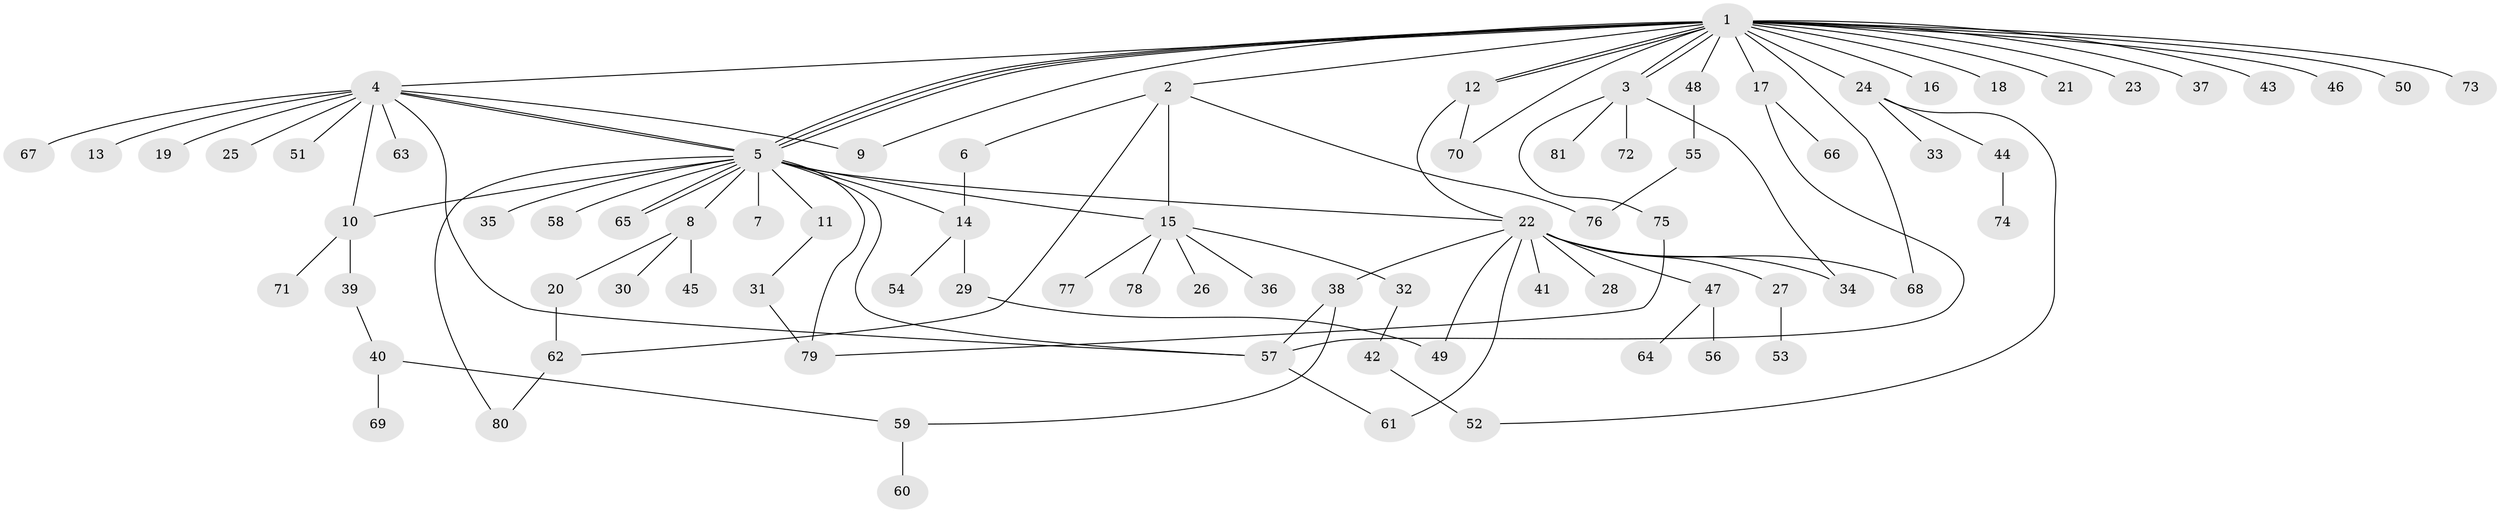 // coarse degree distribution, {23: 0.015625, 5: 0.046875, 11: 0.03125, 19: 0.015625, 1: 0.53125, 4: 0.03125, 2: 0.21875, 3: 0.09375, 7: 0.015625}
// Generated by graph-tools (version 1.1) at 2025/51/02/27/25 19:51:57]
// undirected, 81 vertices, 107 edges
graph export_dot {
graph [start="1"]
  node [color=gray90,style=filled];
  1;
  2;
  3;
  4;
  5;
  6;
  7;
  8;
  9;
  10;
  11;
  12;
  13;
  14;
  15;
  16;
  17;
  18;
  19;
  20;
  21;
  22;
  23;
  24;
  25;
  26;
  27;
  28;
  29;
  30;
  31;
  32;
  33;
  34;
  35;
  36;
  37;
  38;
  39;
  40;
  41;
  42;
  43;
  44;
  45;
  46;
  47;
  48;
  49;
  50;
  51;
  52;
  53;
  54;
  55;
  56;
  57;
  58;
  59;
  60;
  61;
  62;
  63;
  64;
  65;
  66;
  67;
  68;
  69;
  70;
  71;
  72;
  73;
  74;
  75;
  76;
  77;
  78;
  79;
  80;
  81;
  1 -- 2;
  1 -- 3;
  1 -- 3;
  1 -- 4;
  1 -- 5;
  1 -- 5;
  1 -- 5;
  1 -- 9;
  1 -- 12;
  1 -- 12;
  1 -- 16;
  1 -- 17;
  1 -- 18;
  1 -- 21;
  1 -- 23;
  1 -- 24;
  1 -- 37;
  1 -- 43;
  1 -- 46;
  1 -- 48;
  1 -- 50;
  1 -- 68;
  1 -- 70;
  1 -- 73;
  2 -- 6;
  2 -- 15;
  2 -- 62;
  2 -- 76;
  3 -- 34;
  3 -- 72;
  3 -- 75;
  3 -- 81;
  4 -- 5;
  4 -- 5;
  4 -- 9;
  4 -- 10;
  4 -- 13;
  4 -- 19;
  4 -- 25;
  4 -- 51;
  4 -- 57;
  4 -- 63;
  4 -- 67;
  5 -- 7;
  5 -- 8;
  5 -- 10;
  5 -- 11;
  5 -- 14;
  5 -- 15;
  5 -- 22;
  5 -- 35;
  5 -- 57;
  5 -- 58;
  5 -- 65;
  5 -- 65;
  5 -- 79;
  5 -- 80;
  6 -- 14;
  8 -- 20;
  8 -- 30;
  8 -- 45;
  10 -- 39;
  10 -- 71;
  11 -- 31;
  12 -- 22;
  12 -- 70;
  14 -- 29;
  14 -- 54;
  15 -- 26;
  15 -- 32;
  15 -- 36;
  15 -- 77;
  15 -- 78;
  17 -- 57;
  17 -- 66;
  20 -- 62;
  22 -- 27;
  22 -- 28;
  22 -- 34;
  22 -- 38;
  22 -- 41;
  22 -- 47;
  22 -- 49;
  22 -- 61;
  22 -- 68;
  24 -- 33;
  24 -- 44;
  24 -- 52;
  27 -- 53;
  29 -- 49;
  31 -- 79;
  32 -- 42;
  38 -- 57;
  38 -- 59;
  39 -- 40;
  40 -- 59;
  40 -- 69;
  42 -- 52;
  44 -- 74;
  47 -- 56;
  47 -- 64;
  48 -- 55;
  55 -- 76;
  57 -- 61;
  59 -- 60;
  62 -- 80;
  75 -- 79;
}
